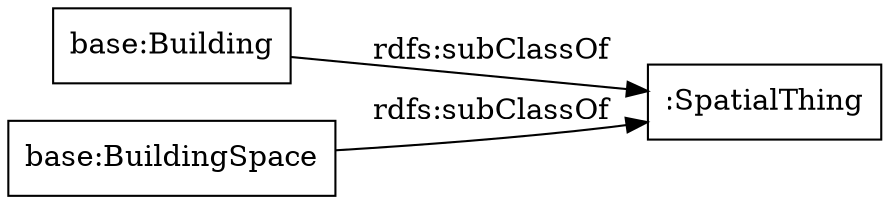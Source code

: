 digraph ar2dtool_diagram { 
rankdir=LR;
size="1000"
node [shape = rectangle, color="black"]; "base:Building" ":SpatialThing" "base:BuildingSpace" ; /*classes style*/
	"base:Building" -> ":SpatialThing" [ label = "rdfs:subClassOf" ];
	"base:BuildingSpace" -> ":SpatialThing" [ label = "rdfs:subClassOf" ];

}
